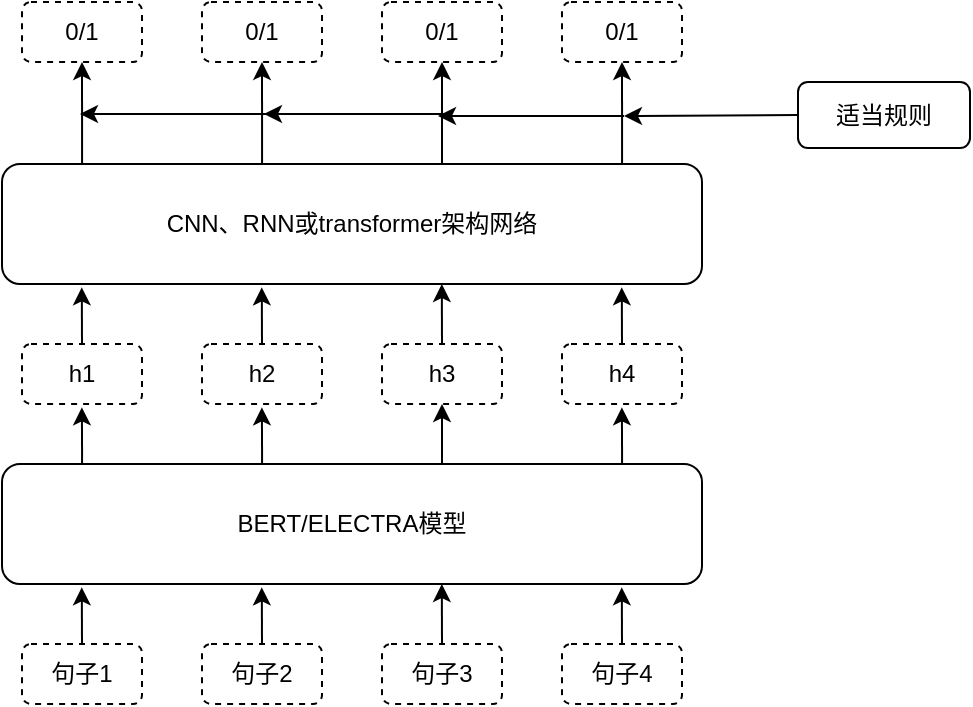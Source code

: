 <mxfile version="20.6.2" type="github">
  <diagram id="DylYnQjOaM4mkceM2j5T" name="第 1 页">
    <mxGraphModel dx="1162" dy="773" grid="0" gridSize="10" guides="1" tooltips="1" connect="1" arrows="1" fold="1" page="1" pageScale="1" pageWidth="827" pageHeight="1169" math="0" shadow="0">
      <root>
        <mxCell id="0" />
        <mxCell id="1" parent="0" />
        <mxCell id="PNbQO5fA-VHTfyRlcOsc-1" value="BERT/ELECTRA模型" style="rounded=1;whiteSpace=wrap;html=1;" parent="1" vertex="1">
          <mxGeometry x="190" y="360" width="350" height="60" as="geometry" />
        </mxCell>
        <mxCell id="PNbQO5fA-VHTfyRlcOsc-2" value="CNN、RNN或transformer架构网络" style="rounded=1;whiteSpace=wrap;html=1;" parent="1" vertex="1">
          <mxGeometry x="190" y="210" width="350" height="60" as="geometry" />
        </mxCell>
        <mxCell id="PNbQO5fA-VHTfyRlcOsc-4" value="句子1" style="text;html=1;strokeColor=default;fillColor=none;align=center;verticalAlign=middle;whiteSpace=wrap;rounded=1;dashed=1;" parent="1" vertex="1">
          <mxGeometry x="200" y="450" width="60" height="30" as="geometry" />
        </mxCell>
        <mxCell id="PNbQO5fA-VHTfyRlcOsc-9" value="" style="endArrow=classic;html=1;rounded=0;exitX=0.5;exitY=0;exitDx=0;exitDy=0;entryX=0.114;entryY=1.028;entryDx=0;entryDy=0;entryPerimeter=0;" parent="1" source="PNbQO5fA-VHTfyRlcOsc-4" target="PNbQO5fA-VHTfyRlcOsc-1" edge="1">
          <mxGeometry width="50" height="50" relative="1" as="geometry">
            <mxPoint x="390" y="420" as="sourcePoint" />
            <mxPoint x="440" y="370" as="targetPoint" />
          </mxGeometry>
        </mxCell>
        <mxCell id="PNbQO5fA-VHTfyRlcOsc-20" value="句子2" style="text;html=1;strokeColor=default;fillColor=none;align=center;verticalAlign=middle;whiteSpace=wrap;rounded=1;dashed=1;" parent="1" vertex="1">
          <mxGeometry x="290" y="450" width="60" height="30" as="geometry" />
        </mxCell>
        <mxCell id="PNbQO5fA-VHTfyRlcOsc-21" value="" style="endArrow=classic;html=1;rounded=0;exitX=0.5;exitY=0;exitDx=0;exitDy=0;entryX=0.114;entryY=1.028;entryDx=0;entryDy=0;entryPerimeter=0;" parent="1" source="PNbQO5fA-VHTfyRlcOsc-20" edge="1">
          <mxGeometry width="50" height="50" relative="1" as="geometry">
            <mxPoint x="480" y="420" as="sourcePoint" />
            <mxPoint x="319.9" y="421.68" as="targetPoint" />
          </mxGeometry>
        </mxCell>
        <mxCell id="PNbQO5fA-VHTfyRlcOsc-22" value="句子3" style="text;html=1;strokeColor=default;fillColor=none;align=center;verticalAlign=middle;whiteSpace=wrap;rounded=1;dashed=1;" parent="1" vertex="1">
          <mxGeometry x="380" y="450" width="60" height="30" as="geometry" />
        </mxCell>
        <mxCell id="PNbQO5fA-VHTfyRlcOsc-23" value="" style="endArrow=classic;html=1;rounded=0;exitX=0.5;exitY=0;exitDx=0;exitDy=0;entryX=0.114;entryY=1.028;entryDx=0;entryDy=0;entryPerimeter=0;" parent="1" source="PNbQO5fA-VHTfyRlcOsc-22" edge="1">
          <mxGeometry width="50" height="50" relative="1" as="geometry">
            <mxPoint x="570" y="418.32" as="sourcePoint" />
            <mxPoint x="409.9" y="420.0" as="targetPoint" />
          </mxGeometry>
        </mxCell>
        <mxCell id="PNbQO5fA-VHTfyRlcOsc-24" value="句子4" style="text;html=1;strokeColor=default;fillColor=none;align=center;verticalAlign=middle;whiteSpace=wrap;rounded=1;dashed=1;" parent="1" vertex="1">
          <mxGeometry x="470" y="450" width="60" height="30" as="geometry" />
        </mxCell>
        <mxCell id="PNbQO5fA-VHTfyRlcOsc-25" value="" style="endArrow=classic;html=1;rounded=0;exitX=0.5;exitY=0;exitDx=0;exitDy=0;entryX=0.114;entryY=1.028;entryDx=0;entryDy=0;entryPerimeter=0;" parent="1" source="PNbQO5fA-VHTfyRlcOsc-24" edge="1">
          <mxGeometry width="50" height="50" relative="1" as="geometry">
            <mxPoint x="660" y="420" as="sourcePoint" />
            <mxPoint x="499.9" y="421.68" as="targetPoint" />
          </mxGeometry>
        </mxCell>
        <mxCell id="PNbQO5fA-VHTfyRlcOsc-26" value="h1" style="text;html=1;strokeColor=default;fillColor=none;align=center;verticalAlign=middle;whiteSpace=wrap;rounded=1;dashed=1;" parent="1" vertex="1">
          <mxGeometry x="200" y="300" width="60" height="30" as="geometry" />
        </mxCell>
        <mxCell id="PNbQO5fA-VHTfyRlcOsc-27" value="" style="endArrow=classic;html=1;rounded=0;exitX=0.5;exitY=0;exitDx=0;exitDy=0;entryX=0.114;entryY=1.028;entryDx=0;entryDy=0;entryPerimeter=0;" parent="1" source="PNbQO5fA-VHTfyRlcOsc-26" edge="1">
          <mxGeometry width="50" height="50" relative="1" as="geometry">
            <mxPoint x="390" y="270" as="sourcePoint" />
            <mxPoint x="229.9" y="271.68" as="targetPoint" />
          </mxGeometry>
        </mxCell>
        <mxCell id="PNbQO5fA-VHTfyRlcOsc-28" value="h2" style="text;html=1;strokeColor=default;fillColor=none;align=center;verticalAlign=middle;whiteSpace=wrap;rounded=1;dashed=1;" parent="1" vertex="1">
          <mxGeometry x="290" y="300" width="60" height="30" as="geometry" />
        </mxCell>
        <mxCell id="PNbQO5fA-VHTfyRlcOsc-29" value="" style="endArrow=classic;html=1;rounded=0;exitX=0.5;exitY=0;exitDx=0;exitDy=0;entryX=0.114;entryY=1.028;entryDx=0;entryDy=0;entryPerimeter=0;" parent="1" source="PNbQO5fA-VHTfyRlcOsc-28" edge="1">
          <mxGeometry width="50" height="50" relative="1" as="geometry">
            <mxPoint x="480" y="270" as="sourcePoint" />
            <mxPoint x="319.9" y="271.68" as="targetPoint" />
          </mxGeometry>
        </mxCell>
        <mxCell id="PNbQO5fA-VHTfyRlcOsc-30" value="h3" style="text;html=1;strokeColor=default;fillColor=none;align=center;verticalAlign=middle;whiteSpace=wrap;rounded=1;dashed=1;" parent="1" vertex="1">
          <mxGeometry x="380" y="300" width="60" height="30" as="geometry" />
        </mxCell>
        <mxCell id="PNbQO5fA-VHTfyRlcOsc-31" value="" style="endArrow=classic;html=1;rounded=0;exitX=0.5;exitY=0;exitDx=0;exitDy=0;entryX=0.114;entryY=1.028;entryDx=0;entryDy=0;entryPerimeter=0;" parent="1" source="PNbQO5fA-VHTfyRlcOsc-30" edge="1">
          <mxGeometry width="50" height="50" relative="1" as="geometry">
            <mxPoint x="570" y="268.32" as="sourcePoint" />
            <mxPoint x="409.9" y="270" as="targetPoint" />
          </mxGeometry>
        </mxCell>
        <mxCell id="PNbQO5fA-VHTfyRlcOsc-32" value="h4" style="text;html=1;strokeColor=default;fillColor=none;align=center;verticalAlign=middle;whiteSpace=wrap;rounded=1;dashed=1;" parent="1" vertex="1">
          <mxGeometry x="470" y="300" width="60" height="30" as="geometry" />
        </mxCell>
        <mxCell id="PNbQO5fA-VHTfyRlcOsc-33" value="" style="endArrow=classic;html=1;rounded=0;exitX=0.5;exitY=0;exitDx=0;exitDy=0;entryX=0.114;entryY=1.028;entryDx=0;entryDy=0;entryPerimeter=0;" parent="1" source="PNbQO5fA-VHTfyRlcOsc-32" edge="1">
          <mxGeometry width="50" height="50" relative="1" as="geometry">
            <mxPoint x="660" y="270" as="sourcePoint" />
            <mxPoint x="499.9" y="271.68" as="targetPoint" />
          </mxGeometry>
        </mxCell>
        <mxCell id="PNbQO5fA-VHTfyRlcOsc-34" value="" style="endArrow=classic;html=1;rounded=0;exitX=0.5;exitY=0;exitDx=0;exitDy=0;entryX=0.114;entryY=1.028;entryDx=0;entryDy=0;entryPerimeter=0;" parent="1" edge="1">
          <mxGeometry width="50" height="50" relative="1" as="geometry">
            <mxPoint x="230.05" y="360" as="sourcePoint" />
            <mxPoint x="229.95" y="331.68" as="targetPoint" />
          </mxGeometry>
        </mxCell>
        <mxCell id="PNbQO5fA-VHTfyRlcOsc-35" value="" style="endArrow=classic;html=1;rounded=0;exitX=0.5;exitY=0;exitDx=0;exitDy=0;entryX=0.114;entryY=1.028;entryDx=0;entryDy=0;entryPerimeter=0;" parent="1" edge="1">
          <mxGeometry width="50" height="50" relative="1" as="geometry">
            <mxPoint x="320.05" y="360" as="sourcePoint" />
            <mxPoint x="319.95" y="331.68" as="targetPoint" />
          </mxGeometry>
        </mxCell>
        <mxCell id="PNbQO5fA-VHTfyRlcOsc-36" value="" style="endArrow=classic;html=1;rounded=0;" parent="1" edge="1">
          <mxGeometry width="50" height="50" relative="1" as="geometry">
            <mxPoint x="410" y="360" as="sourcePoint" />
            <mxPoint x="410" y="330" as="targetPoint" />
          </mxGeometry>
        </mxCell>
        <mxCell id="PNbQO5fA-VHTfyRlcOsc-37" value="" style="endArrow=classic;html=1;rounded=0;exitX=0.5;exitY=0;exitDx=0;exitDy=0;entryX=0.114;entryY=1.028;entryDx=0;entryDy=0;entryPerimeter=0;" parent="1" edge="1">
          <mxGeometry width="50" height="50" relative="1" as="geometry">
            <mxPoint x="500.05" y="360" as="sourcePoint" />
            <mxPoint x="499.95" y="331.68" as="targetPoint" />
          </mxGeometry>
        </mxCell>
        <mxCell id="PNbQO5fA-VHTfyRlcOsc-48" value="0/1" style="text;html=1;strokeColor=default;fillColor=none;align=center;verticalAlign=middle;whiteSpace=wrap;rounded=1;dashed=1;" parent="1" vertex="1">
          <mxGeometry x="200" y="129" width="60" height="30" as="geometry" />
        </mxCell>
        <mxCell id="PNbQO5fA-VHTfyRlcOsc-49" value="0/1" style="text;html=1;strokeColor=default;fillColor=none;align=center;verticalAlign=middle;whiteSpace=wrap;rounded=1;dashed=1;" parent="1" vertex="1">
          <mxGeometry x="290" y="129" width="60" height="30" as="geometry" />
        </mxCell>
        <mxCell id="PNbQO5fA-VHTfyRlcOsc-50" value="0/1" style="text;html=1;strokeColor=default;fillColor=none;align=center;verticalAlign=middle;whiteSpace=wrap;rounded=1;dashed=1;" parent="1" vertex="1">
          <mxGeometry x="380" y="129" width="60" height="30" as="geometry" />
        </mxCell>
        <mxCell id="PNbQO5fA-VHTfyRlcOsc-51" value="0/1" style="text;html=1;strokeColor=default;fillColor=none;align=center;verticalAlign=middle;whiteSpace=wrap;rounded=1;dashed=1;" parent="1" vertex="1">
          <mxGeometry x="470" y="129" width="60" height="30" as="geometry" />
        </mxCell>
        <mxCell id="PNbQO5fA-VHTfyRlcOsc-52" value="" style="endArrow=classic;html=1;rounded=0;exitX=0.5;exitY=0;exitDx=0;exitDy=0;entryX=0.5;entryY=1;entryDx=0;entryDy=0;" parent="1" edge="1" target="PNbQO5fA-VHTfyRlcOsc-48">
          <mxGeometry width="50" height="50" relative="1" as="geometry">
            <mxPoint x="230.05" y="210" as="sourcePoint" />
            <mxPoint x="229.95" y="181.68" as="targetPoint" />
          </mxGeometry>
        </mxCell>
        <mxCell id="PNbQO5fA-VHTfyRlcOsc-53" value="" style="endArrow=classic;html=1;rounded=0;exitX=0.5;exitY=0;exitDx=0;exitDy=0;entryX=0.5;entryY=1;entryDx=0;entryDy=0;" parent="1" edge="1" target="PNbQO5fA-VHTfyRlcOsc-49">
          <mxGeometry width="50" height="50" relative="1" as="geometry">
            <mxPoint x="320.05" y="210" as="sourcePoint" />
            <mxPoint x="319.95" y="181.68" as="targetPoint" />
          </mxGeometry>
        </mxCell>
        <mxCell id="PNbQO5fA-VHTfyRlcOsc-54" value="" style="endArrow=classic;html=1;rounded=0;entryX=0.5;entryY=1;entryDx=0;entryDy=0;" parent="1" edge="1" target="PNbQO5fA-VHTfyRlcOsc-50">
          <mxGeometry width="50" height="50" relative="1" as="geometry">
            <mxPoint x="410" y="210" as="sourcePoint" />
            <mxPoint x="406" y="174" as="targetPoint" />
          </mxGeometry>
        </mxCell>
        <mxCell id="PNbQO5fA-VHTfyRlcOsc-55" value="" style="endArrow=classic;html=1;rounded=0;exitX=0.5;exitY=0;exitDx=0;exitDy=0;entryX=0.5;entryY=1;entryDx=0;entryDy=0;" parent="1" edge="1" target="PNbQO5fA-VHTfyRlcOsc-51">
          <mxGeometry width="50" height="50" relative="1" as="geometry">
            <mxPoint x="500.05" y="210" as="sourcePoint" />
            <mxPoint x="499.95" y="181.68" as="targetPoint" />
          </mxGeometry>
        </mxCell>
        <mxCell id="D7TorbNY_m7ccGMIV4Rw-1" value="适当规则" style="rounded=1;whiteSpace=wrap;html=1;" vertex="1" parent="1">
          <mxGeometry x="588" y="169" width="86" height="33" as="geometry" />
        </mxCell>
        <mxCell id="D7TorbNY_m7ccGMIV4Rw-2" value="" style="endArrow=classic;html=1;rounded=0;exitX=0;exitY=0.5;exitDx=0;exitDy=0;" edge="1" parent="1" source="D7TorbNY_m7ccGMIV4Rw-1">
          <mxGeometry width="50" height="50" relative="1" as="geometry">
            <mxPoint x="387" y="423" as="sourcePoint" />
            <mxPoint x="501" y="186" as="targetPoint" />
          </mxGeometry>
        </mxCell>
        <mxCell id="D7TorbNY_m7ccGMIV4Rw-3" value="" style="endArrow=classic;html=1;rounded=0;" edge="1" parent="1">
          <mxGeometry width="50" height="50" relative="1" as="geometry">
            <mxPoint x="501" y="186" as="sourcePoint" />
            <mxPoint x="408" y="186" as="targetPoint" />
          </mxGeometry>
        </mxCell>
        <mxCell id="D7TorbNY_m7ccGMIV4Rw-4" value="" style="endArrow=classic;html=1;rounded=0;" edge="1" parent="1">
          <mxGeometry width="50" height="50" relative="1" as="geometry">
            <mxPoint x="414" y="185" as="sourcePoint" />
            <mxPoint x="321" y="185" as="targetPoint" />
          </mxGeometry>
        </mxCell>
        <mxCell id="D7TorbNY_m7ccGMIV4Rw-5" value="" style="endArrow=classic;html=1;rounded=0;" edge="1" parent="1">
          <mxGeometry width="50" height="50" relative="1" as="geometry">
            <mxPoint x="322" y="185" as="sourcePoint" />
            <mxPoint x="229" y="185" as="targetPoint" />
          </mxGeometry>
        </mxCell>
      </root>
    </mxGraphModel>
  </diagram>
</mxfile>
